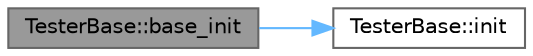 digraph "TesterBase::base_init"
{
 // LATEX_PDF_SIZE
  bgcolor="transparent";
  edge [fontname=Helvetica,fontsize=10,labelfontname=Helvetica,labelfontsize=10];
  node [fontname=Helvetica,fontsize=10,shape=box,height=0.2,width=0.4];
  rankdir="LR";
  Node1 [id="Node000001",label="TesterBase::base_init",height=0.2,width=0.4,color="gray40", fillcolor="grey60", style="filled", fontcolor="black",tooltip="internal function"];
  Node1 -> Node2 [id="edge1_Node000001_Node000002",color="steelblue1",style="solid",tooltip=" "];
  Node2 [id="Node000002",label="TesterBase::init",height=0.2,width=0.4,color="grey40", fillcolor="white", style="filled",URL="$class_tester_base.html#a3c84ff308ec38fa49f89109d18d61e2a",tooltip="optionally override to init after value and threads count were set."];
}
